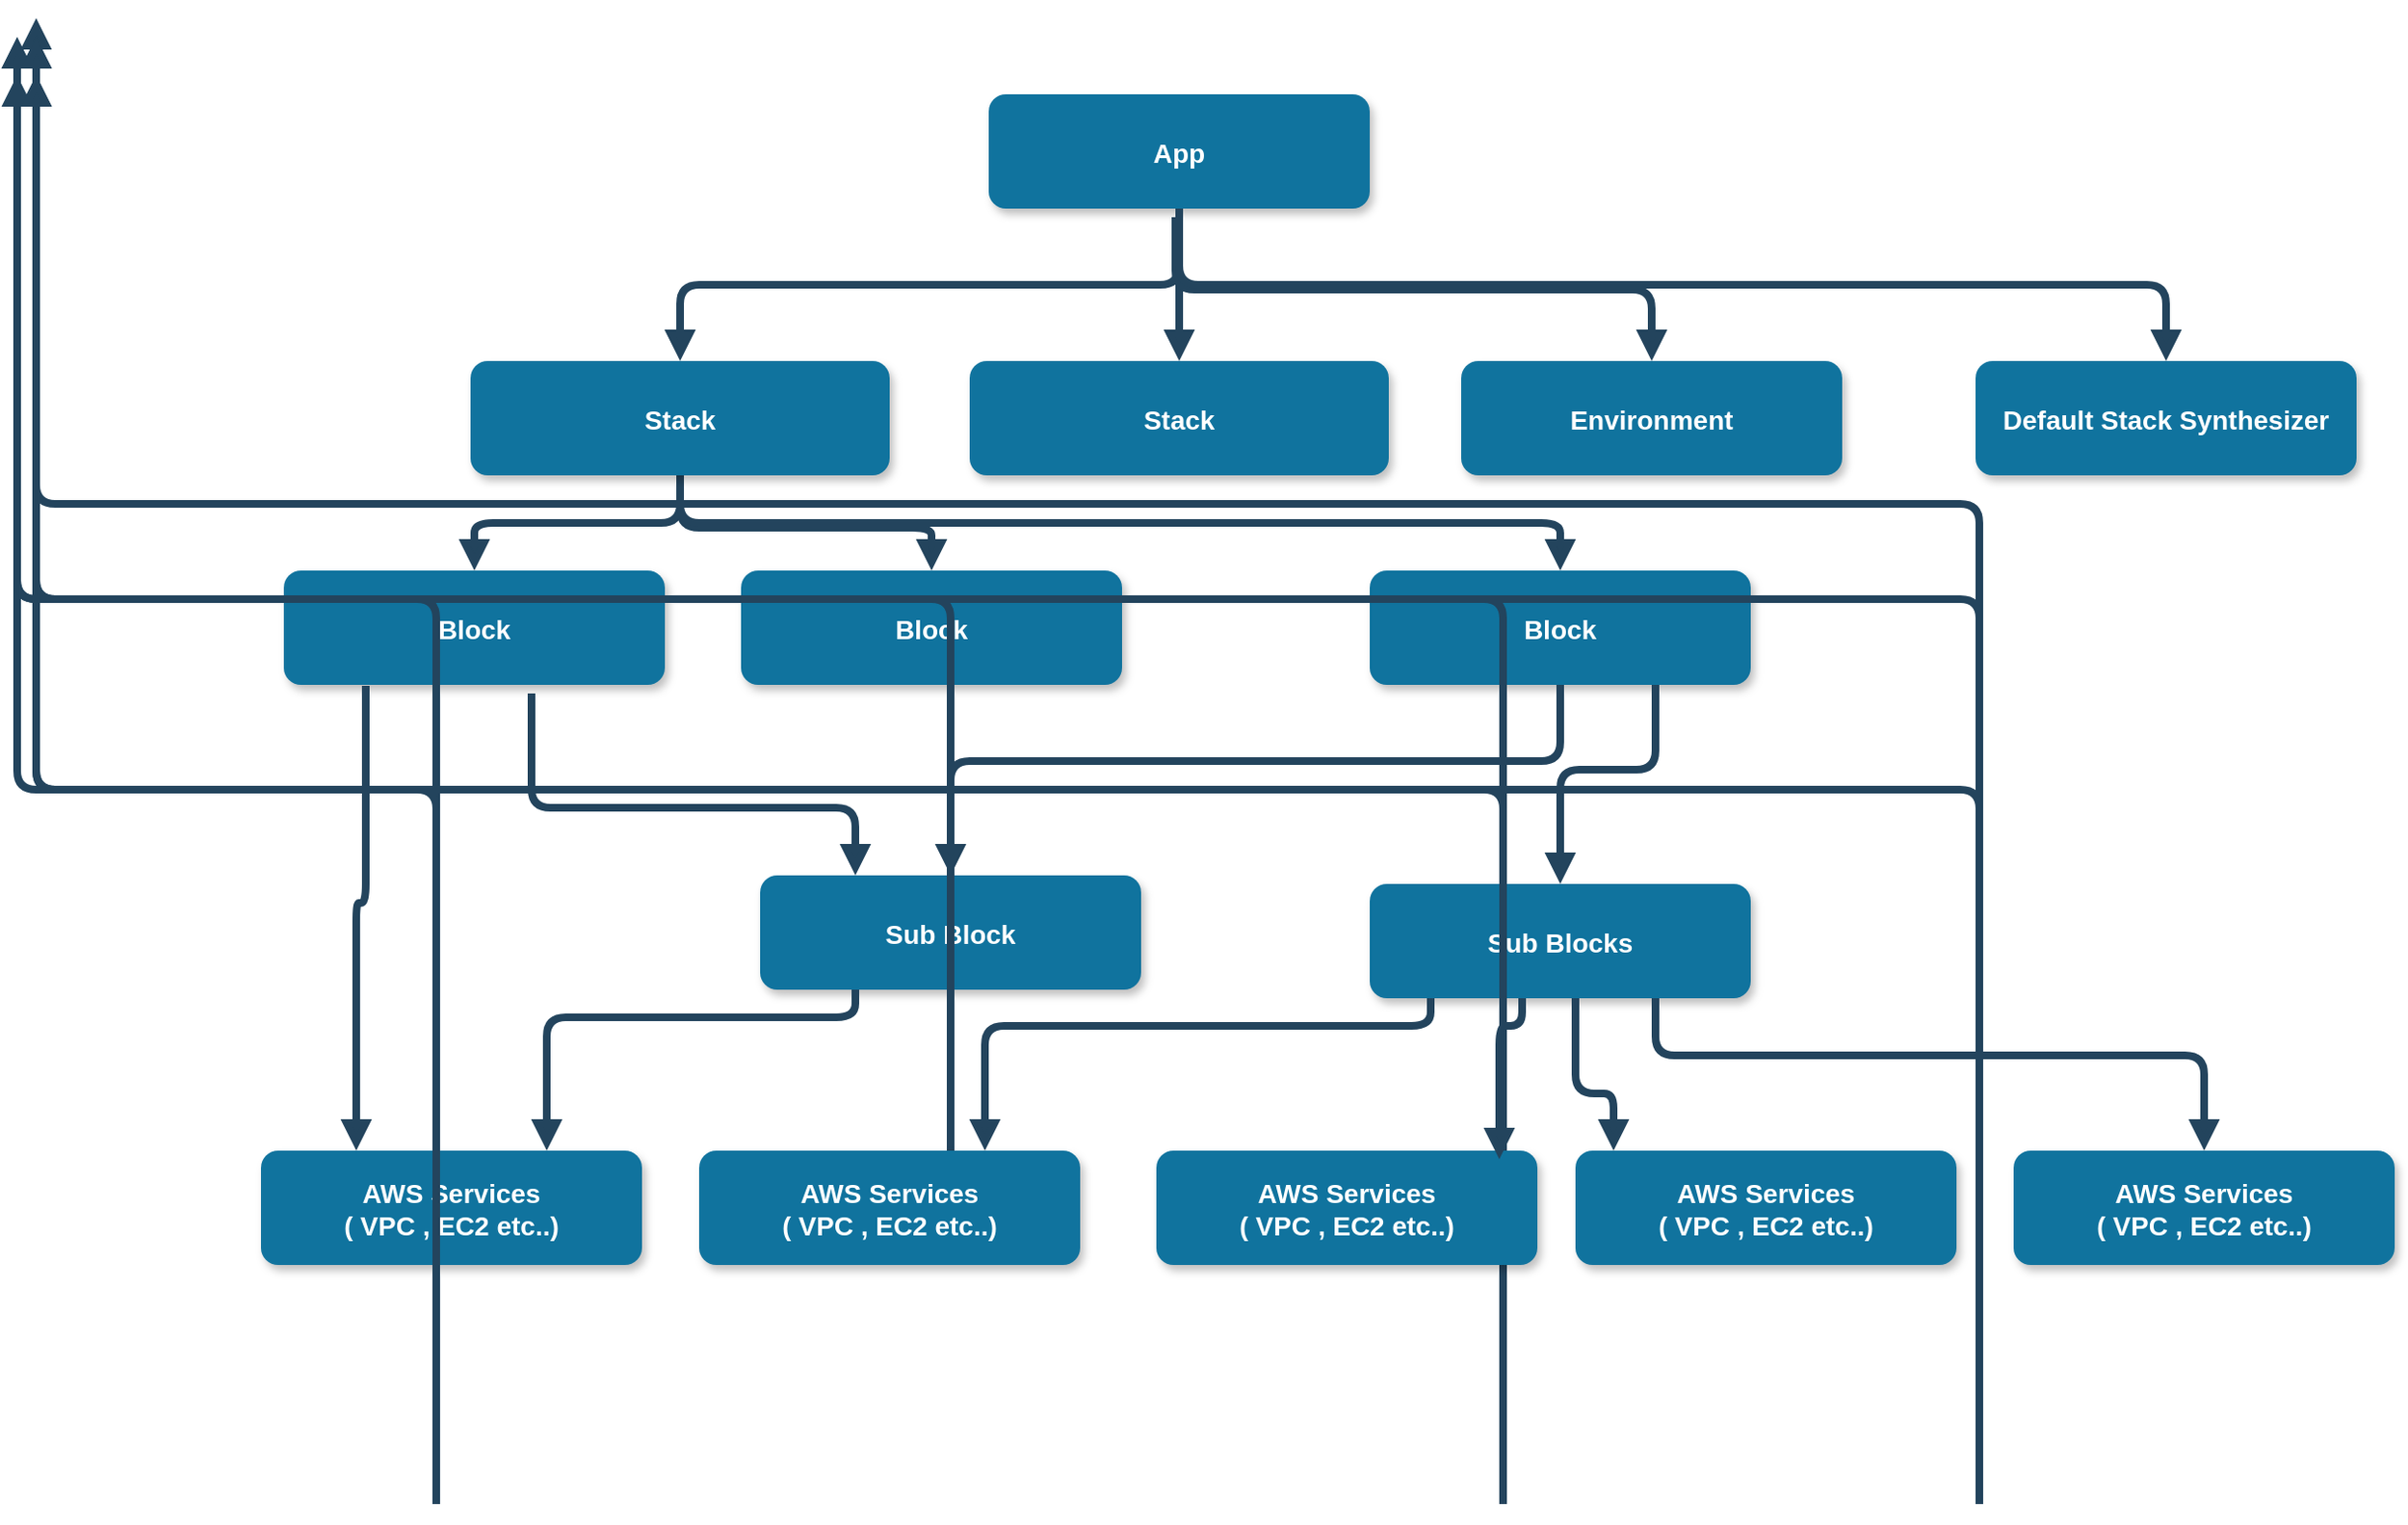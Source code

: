 <mxfile version="13.8.2" type="device"><diagram name="Page-1" id="97916047-d0de-89f5-080d-49f4d83e522f"><mxGraphModel dx="1186" dy="701" grid="1" gridSize="10" guides="1" tooltips="1" connect="1" arrows="1" fold="1" page="1" pageScale="1.5" pageWidth="1169" pageHeight="827" background="#ffffff" math="0" shadow="0"><root><mxCell id="0"/><mxCell id="1" parent="0"/><mxCell id="2" value="App" style="rounded=1;fillColor=#10739E;strokeColor=none;shadow=1;gradientColor=none;fontStyle=1;fontColor=#FFFFFF;fontSize=14;" parent="1" vertex="1"><mxGeometry x="672" y="205.5" width="200" height="60" as="geometry"/></mxCell><mxCell id="3" value="Stack" style="rounded=1;fillColor=#10739E;strokeColor=none;shadow=1;gradientColor=none;fontStyle=1;fontColor=#FFFFFF;fontSize=14;" parent="1" vertex="1"><mxGeometry x="662" y="345.5" width="220" height="60" as="geometry"/></mxCell><mxCell id="4" value="Block" style="rounded=1;fillColor=#10739E;strokeColor=none;shadow=1;gradientColor=none;fontStyle=1;fontColor=#FFFFFF;fontSize=14;" parent="1" vertex="1"><mxGeometry x="302" y="455.5" width="200" height="60" as="geometry"/></mxCell><mxCell id="5" value="Block" style="rounded=1;fillColor=#10739E;strokeColor=none;shadow=1;gradientColor=none;fontStyle=1;fontColor=#FFFFFF;fontSize=14;" parent="1" vertex="1"><mxGeometry x="542" y="455.5" width="200" height="60" as="geometry"/></mxCell><mxCell id="6" value="Block" style="rounded=1;fillColor=#10739E;strokeColor=none;shadow=1;gradientColor=none;fontStyle=1;fontColor=#FFFFFF;fontSize=14;" parent="1" vertex="1"><mxGeometry x="872" y="455.5" width="200" height="60" as="geometry"/></mxCell><mxCell id="7" value="Environment" style="rounded=1;fillColor=#10739E;strokeColor=none;shadow=1;gradientColor=none;fontStyle=1;fontColor=#FFFFFF;fontSize=14;" parent="1" vertex="1"><mxGeometry x="920" y="345.5" width="200" height="60" as="geometry"/></mxCell><mxCell id="8" value="AWS Services &#xA;( VPC , EC2 etc..)" style="rounded=1;fillColor=#10739E;strokeColor=none;shadow=1;gradientColor=none;fontStyle=1;fontColor=#FFFFFF;fontSize=14;" parent="1" vertex="1"><mxGeometry x="290" y="760" width="200" height="60" as="geometry"/></mxCell><mxCell id="13" value="Sub Block" style="rounded=1;fillColor=#10739E;strokeColor=none;shadow=1;gradientColor=none;fontStyle=1;fontColor=#FFFFFF;fontSize=14;" parent="1" vertex="1"><mxGeometry x="552" y="615.5" width="200" height="60" as="geometry"/></mxCell><mxCell id="18" value="Sub Blocks" style="rounded=1;fillColor=#10739E;strokeColor=none;shadow=1;gradientColor=none;fontStyle=1;fontColor=#FFFFFF;fontSize=14;" parent="1" vertex="1"><mxGeometry x="872" y="620" width="200" height="60" as="geometry"/></mxCell><mxCell id="29" value="" style="edgeStyle=elbowEdgeStyle;elbow=vertical;strokeWidth=4;endArrow=block;endFill=1;fontStyle=1;strokeColor=#23445D;" parent="1" source="2" target="3" edge="1"><mxGeometry x="22" y="165.5" width="100" height="100" as="geometry"><mxPoint x="22" y="265.5" as="sourcePoint"/><mxPoint x="122" y="165.5" as="targetPoint"/></mxGeometry></mxCell><mxCell id="30" value="" style="edgeStyle=elbowEdgeStyle;elbow=vertical;strokeWidth=4;endArrow=block;endFill=1;fontStyle=1;strokeColor=#23445D;" parent="1" target="5" edge="1"><mxGeometry x="22" y="165.5" width="100" height="100" as="geometry"><mxPoint x="510" y="410" as="sourcePoint"/><mxPoint x="122" y="165.5" as="targetPoint"/></mxGeometry></mxCell><mxCell id="31" value="" style="edgeStyle=elbowEdgeStyle;elbow=vertical;strokeWidth=4;endArrow=block;endFill=1;fontStyle=1;strokeColor=#23445D;exitX=0.5;exitY=1;exitDx=0;exitDy=0;" parent="1" source="sm-KliRfid1o-8y0fdRP-55" target="4" edge="1"><mxGeometry x="22" y="165.5" width="100" height="100" as="geometry"><mxPoint x="22" y="265.5" as="sourcePoint"/><mxPoint x="122" y="165.5" as="targetPoint"/></mxGeometry></mxCell><mxCell id="32" value="" style="edgeStyle=elbowEdgeStyle;elbow=vertical;strokeWidth=4;endArrow=block;endFill=1;fontStyle=1;strokeColor=#23445D;exitX=0.5;exitY=1;exitDx=0;exitDy=0;" parent="1" source="sm-KliRfid1o-8y0fdRP-55" target="6" edge="1"><mxGeometry x="22" y="165.5" width="100" height="100" as="geometry"><mxPoint x="22" y="265.5" as="sourcePoint"/><mxPoint x="122" y="165.5" as="targetPoint"/></mxGeometry></mxCell><mxCell id="39" value="" style="edgeStyle=elbowEdgeStyle;elbow=vertical;strokeWidth=4;endArrow=block;endFill=1;fontStyle=1;strokeColor=#23445D;" parent="1" target="10" edge="1"><mxGeometry x="62" y="175.5" width="100" height="100" as="geometry"><mxPoint x="382" y="765.5" as="sourcePoint"/><mxPoint x="162" y="175.5" as="targetPoint"/></mxGeometry></mxCell><mxCell id="41" value="" style="edgeStyle=elbowEdgeStyle;elbow=vertical;strokeWidth=4;endArrow=block;endFill=1;fontStyle=1;strokeColor=#23445D;" parent="1" target="12" edge="1"><mxGeometry x="62" y="195.5" width="100" height="100" as="geometry"><mxPoint x="382" y="945.5" as="sourcePoint"/><mxPoint x="162" y="195.5" as="targetPoint"/></mxGeometry></mxCell><mxCell id="43" value="" style="edgeStyle=elbowEdgeStyle;elbow=vertical;strokeWidth=4;endArrow=block;endFill=1;fontStyle=1;strokeColor=#23445D;" parent="1" target="15" edge="1"><mxGeometry x="62" y="175.5" width="100" height="100" as="geometry"><mxPoint x="652" y="765.5" as="sourcePoint"/><mxPoint x="162" y="175.5" as="targetPoint"/></mxGeometry></mxCell><mxCell id="47" value="" style="edgeStyle=elbowEdgeStyle;elbow=vertical;strokeWidth=4;endArrow=block;endFill=1;fontStyle=1;strokeColor=#23445D;" parent="1" target="20" edge="1"><mxGeometry x="72" y="175.5" width="100" height="100" as="geometry"><mxPoint x="942" y="765.5" as="sourcePoint"/><mxPoint x="172" y="175.5" as="targetPoint"/></mxGeometry></mxCell><mxCell id="49" value="" style="edgeStyle=elbowEdgeStyle;elbow=vertical;strokeWidth=4;endArrow=block;endFill=1;fontStyle=1;strokeColor=#23445D;" parent="1" target="22" edge="1"><mxGeometry x="72" y="195.5" width="100" height="100" as="geometry"><mxPoint x="942" y="945.5" as="sourcePoint"/><mxPoint x="172" y="195.5" as="targetPoint"/></mxGeometry></mxCell><mxCell id="50" value="" style="edgeStyle=elbowEdgeStyle;elbow=vertical;strokeWidth=4;endArrow=block;endFill=1;fontStyle=1;strokeColor=#23445D;" parent="1" target="24" edge="1"><mxGeometry x="72" y="165.5" width="100" height="100" as="geometry"><mxPoint x="1192" y="675.5" as="sourcePoint"/><mxPoint x="172" y="165.5" as="targetPoint"/></mxGeometry></mxCell><mxCell id="51" value="" style="edgeStyle=elbowEdgeStyle;elbow=vertical;strokeWidth=4;endArrow=block;endFill=1;fontStyle=1;strokeColor=#23445D;" parent="1" target="25" edge="1"><mxGeometry x="72" y="175.5" width="100" height="100" as="geometry"><mxPoint x="1192" y="765.5" as="sourcePoint"/><mxPoint x="172" y="175.5" as="targetPoint"/></mxGeometry></mxCell><mxCell id="53" value="" style="edgeStyle=elbowEdgeStyle;elbow=vertical;strokeWidth=4;endArrow=block;endFill=1;fontStyle=1;strokeColor=#23445D;" parent="1" target="27" edge="1"><mxGeometry x="72" y="195.5" width="100" height="100" as="geometry"><mxPoint x="1192" y="945.5" as="sourcePoint"/><mxPoint x="172" y="195.5" as="targetPoint"/></mxGeometry></mxCell><mxCell id="54" value="" style="edgeStyle=elbowEdgeStyle;elbow=vertical;strokeWidth=4;endArrow=block;endFill=1;fontStyle=1;strokeColor=#23445D;exitX=0.5;exitY=1;exitDx=0;exitDy=0;" parent="1" source="6" target="13" edge="1"><mxGeometry x="22" y="165.5" width="100" height="100" as="geometry"><mxPoint x="390" y="530" as="sourcePoint"/><mxPoint x="122" y="165.5" as="targetPoint"/><Array as="points"><mxPoint x="652" y="555.5"/></Array></mxGeometry></mxCell><mxCell id="sm-KliRfid1o-8y0fdRP-55" value="Stack" style="rounded=1;fillColor=#10739E;strokeColor=none;shadow=1;gradientColor=none;fontStyle=1;fontColor=#FFFFFF;fontSize=14;" vertex="1" parent="1"><mxGeometry x="400" y="345.5" width="220" height="60" as="geometry"/></mxCell><mxCell id="sm-KliRfid1o-8y0fdRP-56" value="" style="edgeStyle=elbowEdgeStyle;elbow=vertical;strokeWidth=4;endArrow=block;endFill=1;fontStyle=1;strokeColor=#23445D;exitX=0.5;exitY=1;exitDx=0;exitDy=0;" edge="1" parent="1" source="2" target="sm-KliRfid1o-8y0fdRP-55"><mxGeometry x="32" y="175.5" width="100" height="100" as="geometry"><mxPoint x="770" y="276" as="sourcePoint"/><mxPoint x="782" y="355.5" as="targetPoint"/></mxGeometry></mxCell><mxCell id="sm-KliRfid1o-8y0fdRP-57" value="Default Stack Synthesizer" style="rounded=1;fillColor=#10739E;strokeColor=none;shadow=1;gradientColor=none;fontStyle=1;fontColor=#FFFFFF;fontSize=14;" vertex="1" parent="1"><mxGeometry x="1190" y="345.5" width="200" height="60" as="geometry"/></mxCell><mxCell id="sm-KliRfid1o-8y0fdRP-58" value="" style="edgeStyle=elbowEdgeStyle;elbow=vertical;strokeWidth=4;endArrow=block;endFill=1;fontStyle=1;strokeColor=#23445D;entryX=0.5;entryY=0;entryDx=0;entryDy=0;" edge="1" parent="1" target="7"><mxGeometry x="42" y="185.5" width="100" height="100" as="geometry"><mxPoint x="770" y="270" as="sourcePoint"/><mxPoint x="520" y="355.5" as="targetPoint"/></mxGeometry></mxCell><mxCell id="sm-KliRfid1o-8y0fdRP-59" value="" style="edgeStyle=elbowEdgeStyle;elbow=vertical;strokeWidth=4;endArrow=block;endFill=1;fontStyle=1;strokeColor=#23445D;entryX=0.5;entryY=0;entryDx=0;entryDy=0;exitX=0.5;exitY=1;exitDx=0;exitDy=0;" edge="1" parent="1" source="2" target="sm-KliRfid1o-8y0fdRP-57"><mxGeometry x="52" y="195.5" width="100" height="100" as="geometry"><mxPoint x="780" y="280" as="sourcePoint"/><mxPoint x="1030" y="355.5" as="targetPoint"/></mxGeometry></mxCell><mxCell id="sm-KliRfid1o-8y0fdRP-61" value="" style="edgeStyle=elbowEdgeStyle;elbow=vertical;strokeWidth=4;endArrow=block;endFill=1;fontStyle=1;strokeColor=#23445D;entryX=0.5;entryY=0;entryDx=0;entryDy=0;exitX=0.75;exitY=1;exitDx=0;exitDy=0;" edge="1" parent="1" source="6" target="18"><mxGeometry x="32" y="175.5" width="100" height="100" as="geometry"><mxPoint x="970" y="520" as="sourcePoint"/><mxPoint x="662" y="625.5" as="targetPoint"/><Array as="points"><mxPoint x="1010" y="560"/></Array></mxGeometry></mxCell><mxCell id="sm-KliRfid1o-8y0fdRP-62" value="AWS Services &#xA;( VPC , EC2 etc..)" style="rounded=1;fillColor=#10739E;strokeColor=none;shadow=1;gradientColor=none;fontStyle=1;fontColor=#FFFFFF;fontSize=14;" vertex="1" parent="1"><mxGeometry x="520" y="760" width="200" height="60" as="geometry"/></mxCell><mxCell id="sm-KliRfid1o-8y0fdRP-63" value="AWS Services &#xA;( VPC , EC2 etc..)" style="rounded=1;fillColor=#10739E;strokeColor=none;shadow=1;gradientColor=none;fontStyle=1;fontColor=#FFFFFF;fontSize=14;" vertex="1" parent="1"><mxGeometry x="1210" y="760" width="200" height="60" as="geometry"/></mxCell><mxCell id="sm-KliRfid1o-8y0fdRP-64" value="AWS Services &#xA;( VPC , EC2 etc..)" style="rounded=1;fillColor=#10739E;strokeColor=none;shadow=1;gradientColor=none;fontStyle=1;fontColor=#FFFFFF;fontSize=14;" vertex="1" parent="1"><mxGeometry x="760" y="760" width="200" height="60" as="geometry"/></mxCell><mxCell id="sm-KliRfid1o-8y0fdRP-65" value="AWS Services &#xA;( VPC , EC2 etc..)" style="rounded=1;fillColor=#10739E;strokeColor=none;shadow=1;gradientColor=none;fontStyle=1;fontColor=#FFFFFF;fontSize=14;" vertex="1" parent="1"><mxGeometry x="980" y="760" width="200" height="60" as="geometry"/></mxCell><mxCell id="sm-KliRfid1o-8y0fdRP-66" style="edgeStyle=orthogonalEdgeStyle;rounded=0;orthogonalLoop=1;jettySize=auto;html=1;exitX=0.5;exitY=1;exitDx=0;exitDy=0;" edge="1" parent="1" source="sm-KliRfid1o-8y0fdRP-62" target="sm-KliRfid1o-8y0fdRP-62"><mxGeometry relative="1" as="geometry"/></mxCell><mxCell id="sm-KliRfid1o-8y0fdRP-67" value="" style="edgeStyle=elbowEdgeStyle;elbow=vertical;strokeWidth=4;endArrow=block;endFill=1;fontStyle=1;strokeColor=#23445D;entryX=0.25;entryY=0;entryDx=0;entryDy=0;exitX=0.215;exitY=1.008;exitDx=0;exitDy=0;exitPerimeter=0;" edge="1" parent="1" source="4" target="8"><mxGeometry x="32" y="175.5" width="100" height="100" as="geometry"><mxPoint x="480" y="519" as="sourcePoint"/><mxPoint x="662" y="625.5" as="targetPoint"/><Array as="points"><mxPoint x="350" y="630"/></Array></mxGeometry></mxCell><mxCell id="sm-KliRfid1o-8y0fdRP-68" value="" style="edgeStyle=elbowEdgeStyle;elbow=vertical;strokeWidth=4;endArrow=block;endFill=1;fontStyle=1;strokeColor=#23445D;exitX=0.25;exitY=1;exitDx=0;exitDy=0;entryX=0.75;entryY=0;entryDx=0;entryDy=0;" edge="1" parent="1" source="13" target="8"><mxGeometry x="42" y="185.5" width="100" height="100" as="geometry"><mxPoint x="992" y="535.5" as="sourcePoint"/><mxPoint x="672" y="635.5" as="targetPoint"/><Array as="points"><mxPoint x="520" y="690"/></Array></mxGeometry></mxCell><mxCell id="sm-KliRfid1o-8y0fdRP-69" value="" style="edgeStyle=elbowEdgeStyle;elbow=vertical;strokeWidth=4;endArrow=block;endFill=1;fontStyle=1;strokeColor=#23445D;exitX=0.25;exitY=1;exitDx=0;exitDy=0;entryX=0.75;entryY=0;entryDx=0;entryDy=0;" edge="1" parent="1" target="sm-KliRfid1o-8y0fdRP-62"><mxGeometry x="344" y="190" width="100" height="100" as="geometry"><mxPoint x="904" y="680" as="sourcePoint"/><mxPoint x="742" y="764.5" as="targetPoint"/><Array as="points"><mxPoint x="822" y="694.5"/></Array></mxGeometry></mxCell><mxCell id="sm-KliRfid1o-8y0fdRP-70" value="" style="edgeStyle=elbowEdgeStyle;elbow=vertical;strokeWidth=4;endArrow=block;endFill=1;fontStyle=1;strokeColor=#23445D;entryX=0.5;entryY=0;entryDx=0;entryDy=0;exitX=0.75;exitY=1;exitDx=0;exitDy=0;" edge="1" parent="1" source="18" target="sm-KliRfid1o-8y0fdRP-63"><mxGeometry x="62" y="205.5" width="100" height="100" as="geometry"><mxPoint x="950" y="690" as="sourcePoint"/><mxPoint x="460" y="780" as="targetPoint"/><Array as="points"><mxPoint x="1210" y="710"/></Array></mxGeometry></mxCell><mxCell id="sm-KliRfid1o-8y0fdRP-71" value="" style="edgeStyle=elbowEdgeStyle;elbow=vertical;strokeWidth=4;endArrow=block;endFill=1;fontStyle=1;strokeColor=#23445D;exitX=0.25;exitY=1;exitDx=0;exitDy=0;entryX=0.9;entryY=0.075;entryDx=0;entryDy=0;entryPerimeter=0;" edge="1" parent="1" target="sm-KliRfid1o-8y0fdRP-64"><mxGeometry x="392" y="190" width="100" height="100" as="geometry"><mxPoint x="952" y="680" as="sourcePoint"/><mxPoint x="790" y="764.5" as="targetPoint"/><Array as="points"><mxPoint x="870" y="694.5"/></Array></mxGeometry></mxCell><mxCell id="sm-KliRfid1o-8y0fdRP-72" value="" style="edgeStyle=elbowEdgeStyle;elbow=vertical;strokeWidth=4;endArrow=block;endFill=1;fontStyle=1;strokeColor=#23445D;exitX=0.25;exitY=1;exitDx=0;exitDy=0;" edge="1" parent="1" target="sm-KliRfid1o-8y0fdRP-65"><mxGeometry x="420" y="190" width="100" height="100" as="geometry"><mxPoint x="980" y="680" as="sourcePoint"/><mxPoint x="818" y="764.5" as="targetPoint"/><Array as="points"><mxPoint x="1000" y="730"/><mxPoint x="1030" y="710"/></Array></mxGeometry></mxCell><mxCell id="sm-KliRfid1o-8y0fdRP-73" value="" style="edgeStyle=elbowEdgeStyle;elbow=vertical;strokeWidth=4;endArrow=block;endFill=1;fontStyle=1;strokeColor=#23445D;exitX=0.65;exitY=1.075;exitDx=0;exitDy=0;exitPerimeter=0;entryX=0.25;entryY=0;entryDx=0;entryDy=0;" edge="1" parent="1" source="4" target="13"><mxGeometry x="32" y="175.5" width="100" height="100" as="geometry"><mxPoint x="982" y="525.5" as="sourcePoint"/><mxPoint x="662" y="625.5" as="targetPoint"/><Array as="points"><mxPoint x="550" y="580"/><mxPoint x="662" y="565.5"/></Array></mxGeometry></mxCell></root></mxGraphModel></diagram></mxfile>